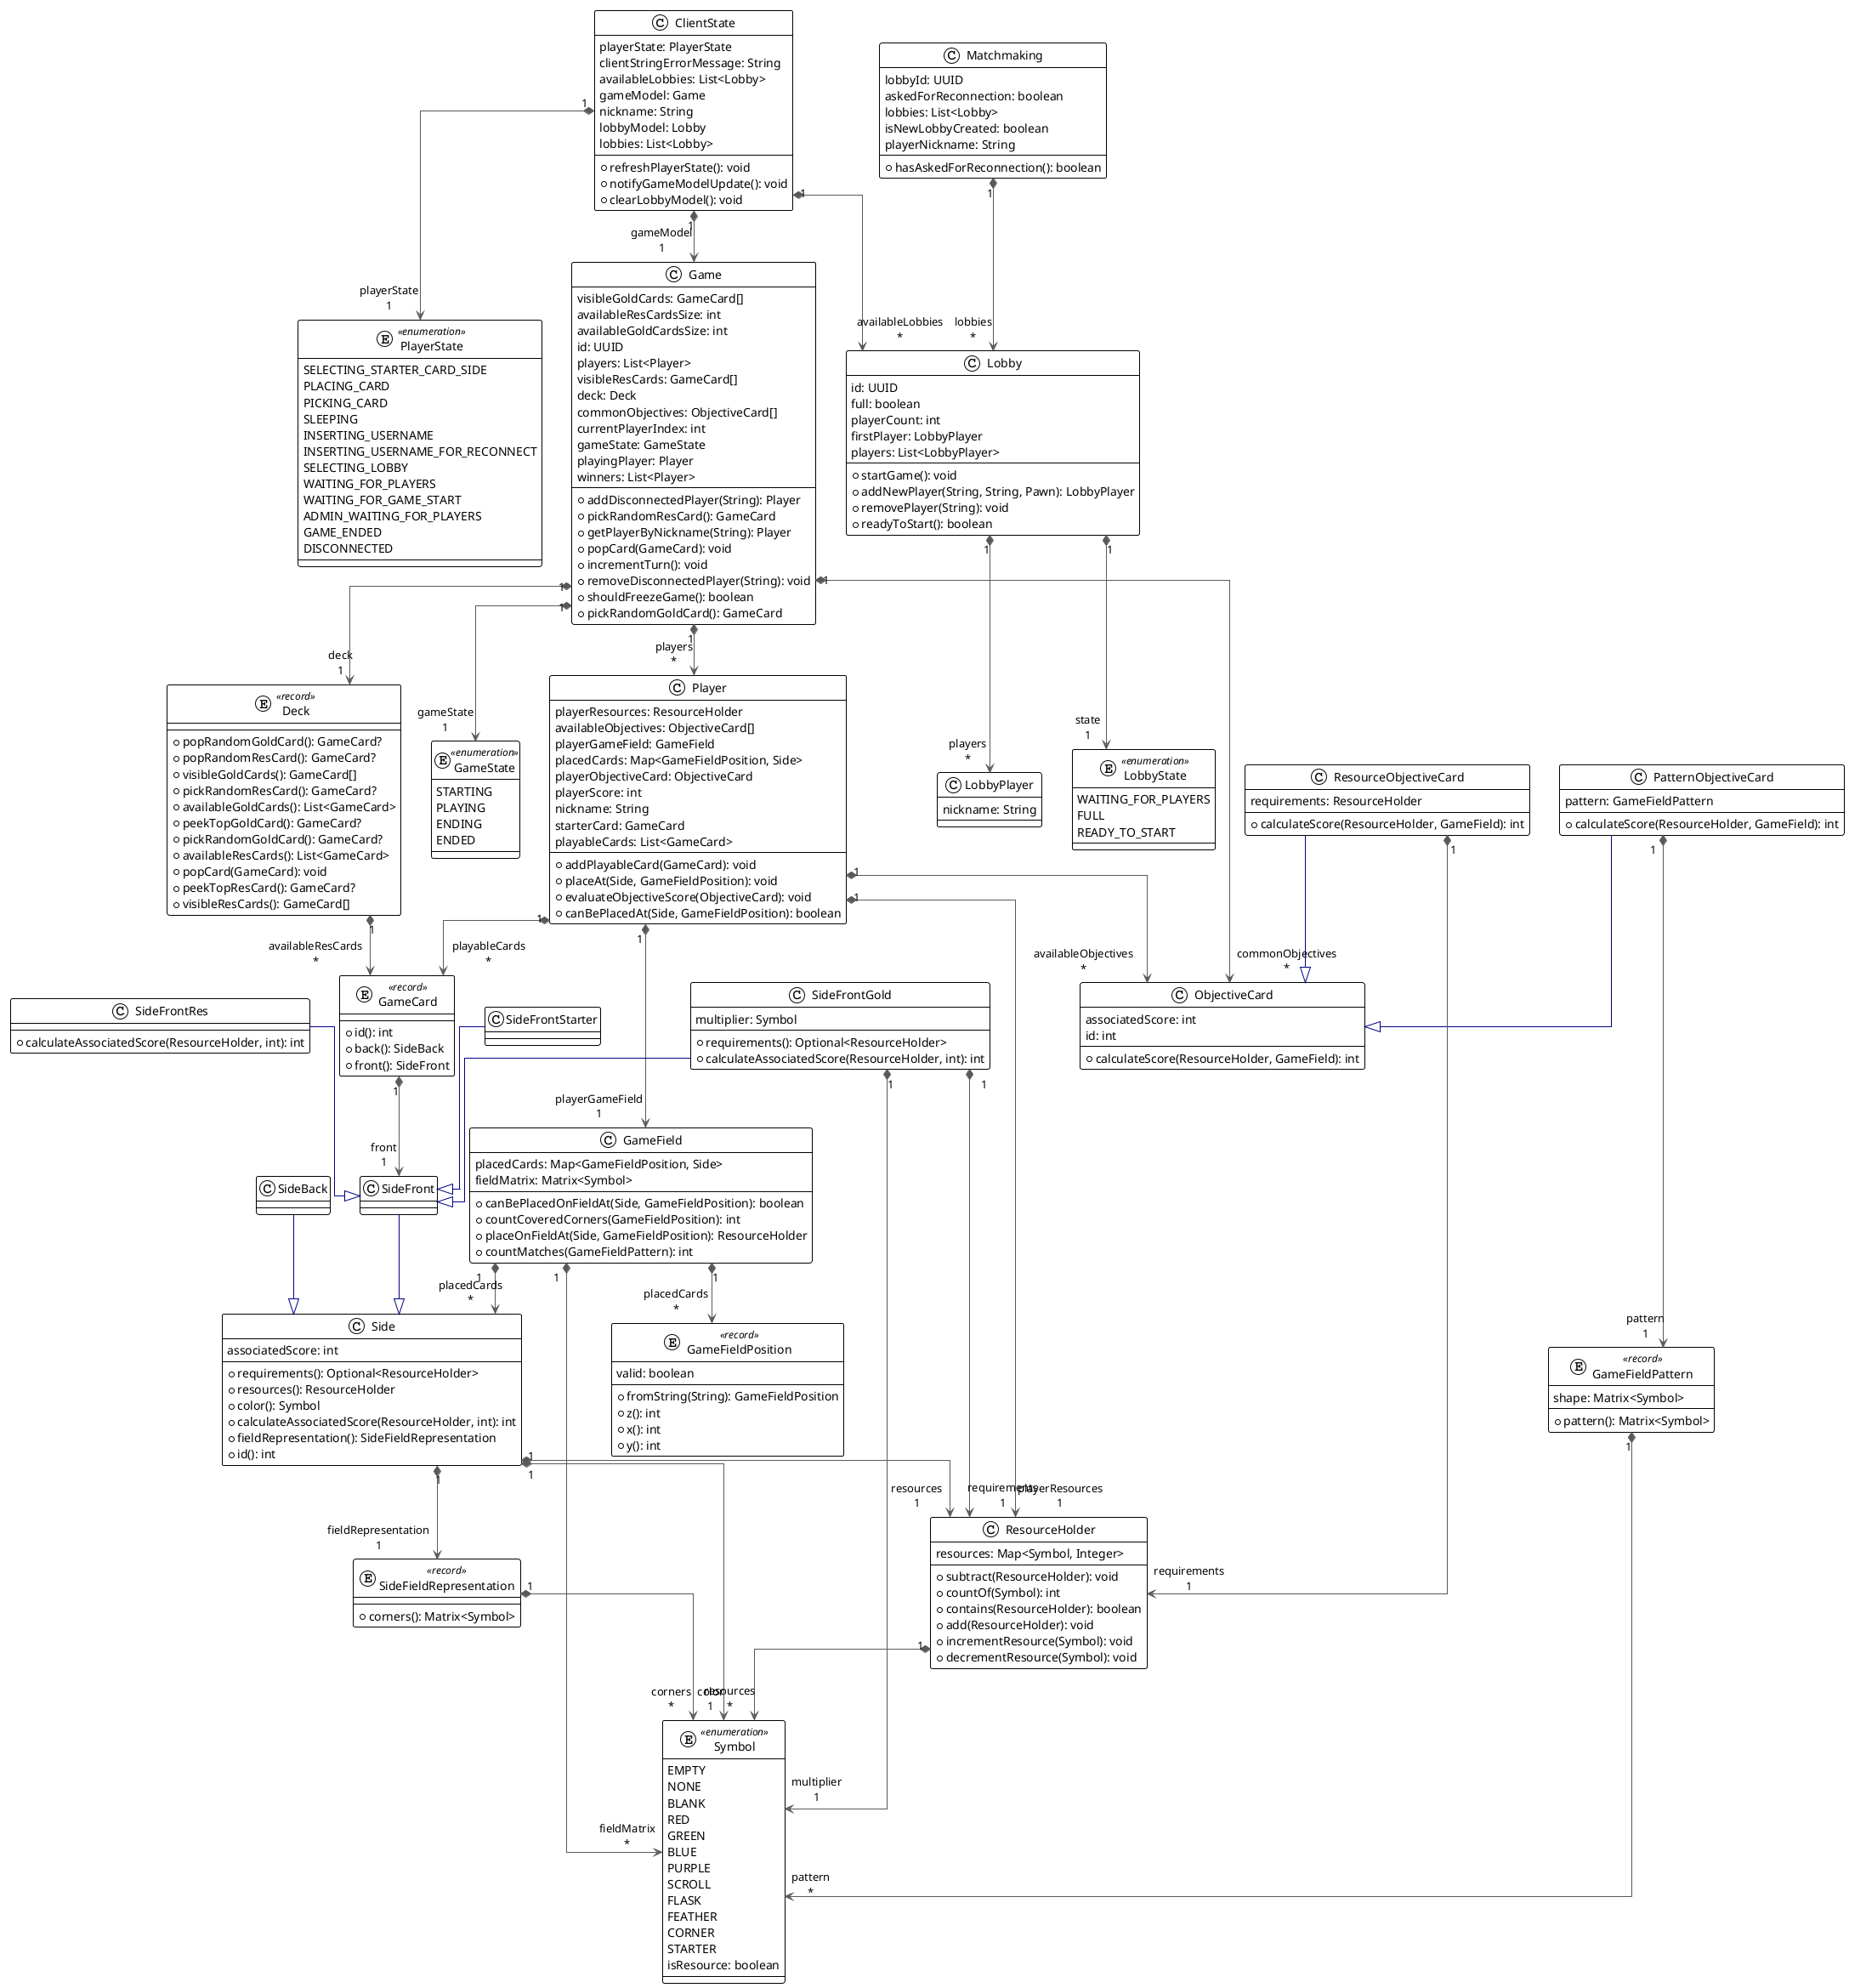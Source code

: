 @startuml
!theme plain
top to bottom direction
skinparam linetype ortho

class ClientState {
  + refreshPlayerState(): void
  + notifyGameModelUpdate(): void
  + clearLobbyModel(): void
   playerState: PlayerState
   clientStringErrorMessage: String
   availableLobbies: List<Lobby>
   gameModel: Game
   nickname: String
   lobbyModel: Lobby
   lobbies: List<Lobby>
}
entity Deck << record >> {
  + popRandomGoldCard(): GameCard?
  + popRandomResCard(): GameCard?
  + visibleGoldCards(): GameCard[]
  + pickRandomResCard(): GameCard?
  + availableGoldCards(): List<GameCard>
  + peekTopGoldCard(): GameCard?
  + pickRandomGoldCard(): GameCard?
  + availableResCards(): List<GameCard>
  + popCard(GameCard): void
  + peekTopResCard(): GameCard?
  + visibleResCards(): GameCard[]
}
class Game {
  + addDisconnectedPlayer(String): Player
  + pickRandomResCard(): GameCard
  + getPlayerByNickname(String): Player
  + popCard(GameCard): void
  + incrementTurn(): void
  + removeDisconnectedPlayer(String): void
  + shouldFreezeGame(): boolean
  + pickRandomGoldCard(): GameCard
   visibleGoldCards: GameCard[]
   availableResCardsSize: int
   availableGoldCardsSize: int
   id: UUID
   players: List<Player>
   visibleResCards: GameCard[]
   deck: Deck
   commonObjectives: ObjectiveCard[]
   currentPlayerIndex: int
   gameState: GameState
   playingPlayer: Player
   winners: List<Player>
}
entity GameCard << record >> {
  + id(): int
  + back(): SideBack
  + front(): SideFront
}
class GameField {
  + canBePlacedOnFieldAt(Side, GameFieldPosition): boolean
  + countCoveredCorners(GameFieldPosition): int
  + placeOnFieldAt(Side, GameFieldPosition): ResourceHolder
  + countMatches(GameFieldPattern): int
   placedCards: Map<GameFieldPosition, Side>
   fieldMatrix: Matrix<Symbol>
}
entity GameFieldPattern << record >> {
  + pattern(): Matrix<Symbol>
   shape: Matrix<Symbol>
}
entity GameFieldPosition << record >> {
  + fromString(String): GameFieldPosition
  + z(): int
  + x(): int
  + y(): int
   valid: boolean
}
enum GameState << enumeration >> {
  STARTING
  PLAYING
  ENDING
  ENDED
}
class Lobby {
  + startGame(): void
  + addNewPlayer(String, String, Pawn): LobbyPlayer
  + removePlayer(String): void
  + readyToStart(): boolean
   id: UUID
   full: boolean
   playerCount: int
   firstPlayer: LobbyPlayer
   players: List<LobbyPlayer>
}
class LobbyPlayer {
   nickname: String
}
enum LobbyState << enumeration >> {
  WAITING_FOR_PLAYERS
  FULL
  READY_TO_START
}
class Matchmaking {
  + hasAskedForReconnection(): boolean
   lobbyId: UUID
   askedForReconnection: boolean
   lobbies: List<Lobby>
   isNewLobbyCreated: boolean
   playerNickname: String
}
class ObjectiveCard {
  + calculateScore(ResourceHolder, GameField): int
   associatedScore: int
   id: int
}
class PatternObjectiveCard {
  + calculateScore(ResourceHolder, GameField): int
   pattern: GameFieldPattern
}
class Player {
  + addPlayableCard(GameCard): void
  + placeAt(Side, GameFieldPosition): void
  + evaluateObjectiveScore(ObjectiveCard): void
  + canBePlacedAt(Side, GameFieldPosition): boolean
   playerResources: ResourceHolder
   availableObjectives: ObjectiveCard[]
   playerGameField: GameField
   placedCards: Map<GameFieldPosition, Side>
   playerObjectiveCard: ObjectiveCard
   playerScore: int
   nickname: String
   starterCard: GameCard
   playableCards: List<GameCard>
}
enum PlayerState << enumeration >> {
  SELECTING_STARTER_CARD_SIDE
  PLACING_CARD
  PICKING_CARD
  SLEEPING
  INSERTING_USERNAME
  INSERTING_USERNAME_FOR_RECONNECT
  SELECTING_LOBBY
  WAITING_FOR_PLAYERS
  WAITING_FOR_GAME_START
  ADMIN_WAITING_FOR_PLAYERS
  GAME_ENDED
  DISCONNECTED
}
class ResourceHolder {
  + subtract(ResourceHolder): void
  + countOf(Symbol): int
  + contains(ResourceHolder): boolean
  + add(ResourceHolder): void
  + incrementResource(Symbol): void
  + decrementResource(Symbol): void
   resources: Map<Symbol, Integer>
}
class ResourceObjectiveCard {
  + calculateScore(ResourceHolder, GameField): int
   requirements: ResourceHolder
}
class Side {
  + requirements(): Optional<ResourceHolder>
  + resources(): ResourceHolder
  + color(): Symbol
  + calculateAssociatedScore(ResourceHolder, int): int
  + fieldRepresentation(): SideFieldRepresentation
  + id(): int
   associatedScore: int
}
class SideBack
entity SideFieldRepresentation << record >> {
  + corners(): Matrix<Symbol>
}
class SideFront
class SideFrontGold {
  + requirements(): Optional<ResourceHolder>
  + calculateAssociatedScore(ResourceHolder, int): int
   multiplier: Symbol
}
class SideFrontRes {
  + calculateAssociatedScore(ResourceHolder, int): int
}
class SideFrontStarter
enum Symbol << enumeration >> {
  EMPTY
  NONE
  BLANK
  RED
  GREEN
  BLUE
  PURPLE
  SCROLL
  FLASK
  FEATHER
  CORNER
  STARTER
   isResource: boolean
}

ClientState             "1" *-[#595959,plain]-> "gameModel\n1" Game                    
ClientState             "1" *-[#595959,plain]-> "availableLobbies\n*" Lobby                   
ClientState             "1" *-[#595959,plain]-> "playerState\n1" PlayerState             
Deck                    "1" *-[#595959,plain]-> "availableResCards\n*" GameCard                
Game                    "1" *-[#595959,plain]-> "deck\n1" Deck                    
Game                    "1" *-[#595959,plain]-> "gameState\n1" GameState               
Game                    "1" *-[#595959,plain]-> "commonObjectives\n*" ObjectiveCard           
Game                    "1" *-[#595959,plain]-> "players\n*" Player                  
GameCard                "1" *-[#595959,plain]-> "front\n1" SideFront               
GameField               "1" *-[#595959,plain]-> "placedCards\n*" GameFieldPosition       
GameField               "1" *-[#595959,plain]-> "placedCards\n*" Side                    
GameField               "1" *-[#595959,plain]-> "fieldMatrix\n*" Symbol                  
GameFieldPattern        "1" *-[#595959,plain]-> "pattern\n*" Symbol                  
Lobby                   "1" *-[#595959,plain]-> "players\n*" LobbyPlayer             
Lobby                   "1" *-[#595959,plain]-> "state\n1" LobbyState              
Matchmaking             "1" *-[#595959,plain]-> "lobbies\n*" Lobby                           
PatternObjectiveCard    "1" *-[#595959,plain]-> "pattern\n1" GameFieldPattern        
PatternObjectiveCard     -[#000082,plain]-^  ObjectiveCard                
Player                  "1" *-[#595959,plain]-> "playableCards\n*" GameCard                
Player                  "1" *-[#595959,plain]-> "playerGameField\n1" GameField               
Player                  "1" *-[#595959,plain]-> "availableObjectives\n*" ObjectiveCard           
Player                  "1" *-[#595959,plain]-> "playerResources\n1" ResourceHolder          
ResourceHolder          "1" *-[#595959,plain]-> "resources\n*" Symbol                  
ResourceObjectiveCard    -[#000082,plain]-^  ObjectiveCard           
ResourceObjectiveCard   "1" *-[#595959,plain]-> "requirements\n1" ResourceHolder          
Side                    "1" *-[#595959,plain]-> "resources\n1" ResourceHolder          
Side                    "1" *-[#595959,plain]-> "fieldRepresentation\n1" SideFieldRepresentation 
Side                    "1" *-[#595959,plain]-> "color\n1" Symbol                  
SideBack                 -[#000082,plain]-^  Side                    
SideFieldRepresentation "1" *-[#595959,plain]-> "corners\n*" Symbol                  
SideFront                -[#000082,plain]-^  Side                                
SideFrontGold           "1" *-[#595959,plain]-> "requirements\n1" ResourceHolder          
SideFrontGold            -[#000082,plain]-^  SideFront               
SideFrontGold           "1" *-[#595959,plain]-> "multiplier\n1" Symbol                  
SideFrontRes             -[#000082,plain]-^  SideFront               
SideFrontStarter         -[#000082,plain]-^  SideFront               
@enduml
